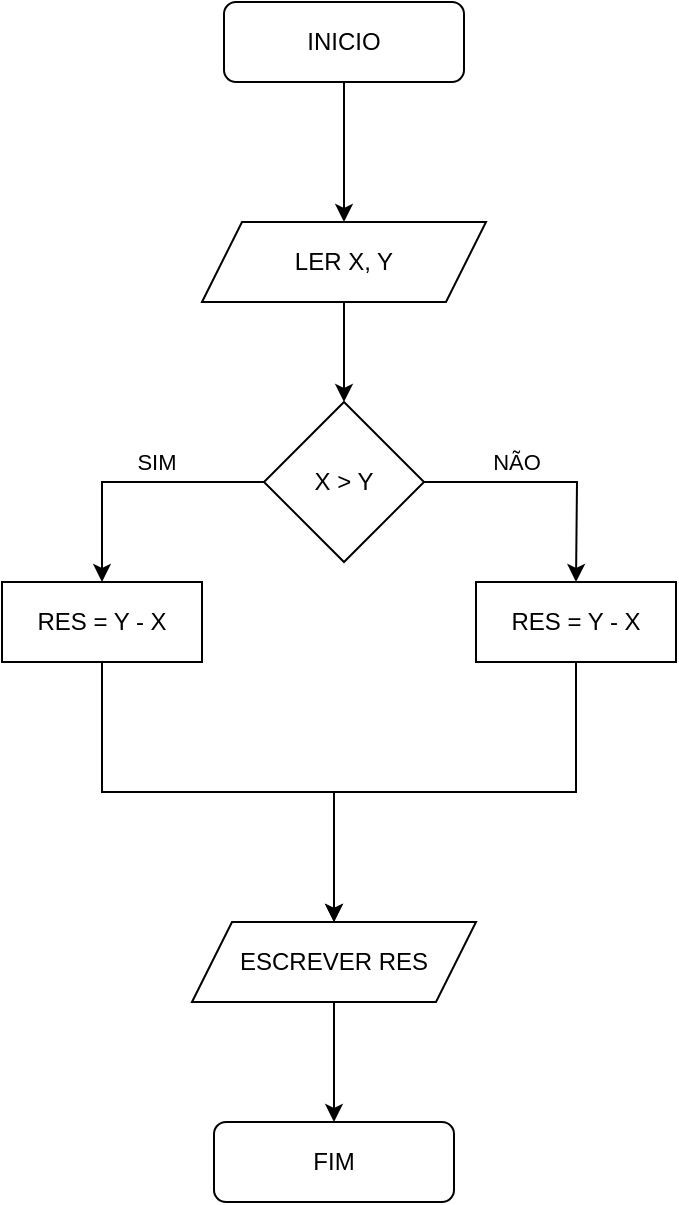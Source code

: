 <mxfile version="22.0.4" type="github">
  <diagram name="Página-1" id="wt1tVjkqUoS34hNePXYx">
    <mxGraphModel dx="1420" dy="776" grid="1" gridSize="10" guides="1" tooltips="1" connect="1" arrows="1" fold="1" page="1" pageScale="1" pageWidth="827" pageHeight="1169" math="0" shadow="0">
      <root>
        <mxCell id="0" />
        <mxCell id="1" parent="0" />
        <mxCell id="4GGyOeaCrHXs-rgbViuF-8" style="edgeStyle=orthogonalEdgeStyle;rounded=0;orthogonalLoop=1;jettySize=auto;html=1;exitX=0.5;exitY=1;exitDx=0;exitDy=0;entryX=0.5;entryY=0;entryDx=0;entryDy=0;" edge="1" parent="1" source="4GGyOeaCrHXs-rgbViuF-2" target="4GGyOeaCrHXs-rgbViuF-4">
          <mxGeometry relative="1" as="geometry" />
        </mxCell>
        <mxCell id="4GGyOeaCrHXs-rgbViuF-2" value="INICIO" style="rounded=1;whiteSpace=wrap;html=1;" vertex="1" parent="1">
          <mxGeometry x="354" y="270" width="120" height="40" as="geometry" />
        </mxCell>
        <mxCell id="4GGyOeaCrHXs-rgbViuF-3" value="FIM" style="rounded=1;whiteSpace=wrap;html=1;" vertex="1" parent="1">
          <mxGeometry x="349" y="830" width="120" height="40" as="geometry" />
        </mxCell>
        <mxCell id="4GGyOeaCrHXs-rgbViuF-14" style="edgeStyle=orthogonalEdgeStyle;rounded=0;orthogonalLoop=1;jettySize=auto;html=1;entryX=0.5;entryY=0;entryDx=0;entryDy=0;" edge="1" parent="1" source="4GGyOeaCrHXs-rgbViuF-4" target="4GGyOeaCrHXs-rgbViuF-12">
          <mxGeometry relative="1" as="geometry" />
        </mxCell>
        <mxCell id="4GGyOeaCrHXs-rgbViuF-4" value="LER X, Y" style="shape=parallelogram;perimeter=parallelogramPerimeter;whiteSpace=wrap;html=1;fixedSize=1;" vertex="1" parent="1">
          <mxGeometry x="343" y="380" width="142" height="40" as="geometry" />
        </mxCell>
        <mxCell id="4GGyOeaCrHXs-rgbViuF-15" style="edgeStyle=orthogonalEdgeStyle;rounded=0;orthogonalLoop=1;jettySize=auto;html=1;" edge="1" parent="1" source="4GGyOeaCrHXs-rgbViuF-12">
          <mxGeometry relative="1" as="geometry">
            <mxPoint x="530" y="560" as="targetPoint" />
          </mxGeometry>
        </mxCell>
        <mxCell id="4GGyOeaCrHXs-rgbViuF-43" value="NÃO" style="edgeLabel;html=1;align=center;verticalAlign=middle;resizable=0;points=[];" vertex="1" connectable="0" parent="4GGyOeaCrHXs-rgbViuF-15">
          <mxGeometry x="-0.304" y="-2" relative="1" as="geometry">
            <mxPoint x="2" y="-12" as="offset" />
          </mxGeometry>
        </mxCell>
        <mxCell id="4GGyOeaCrHXs-rgbViuF-19" style="edgeStyle=orthogonalEdgeStyle;rounded=0;orthogonalLoop=1;jettySize=auto;html=1;entryX=0.5;entryY=0;entryDx=0;entryDy=0;" edge="1" parent="1" source="4GGyOeaCrHXs-rgbViuF-12" target="4GGyOeaCrHXs-rgbViuF-17">
          <mxGeometry relative="1" as="geometry" />
        </mxCell>
        <mxCell id="4GGyOeaCrHXs-rgbViuF-42" value="SIM" style="edgeLabel;html=1;align=center;verticalAlign=middle;resizable=0;points=[];" vertex="1" connectable="0" parent="4GGyOeaCrHXs-rgbViuF-19">
          <mxGeometry x="-0.573" relative="1" as="geometry">
            <mxPoint x="-26" y="-10" as="offset" />
          </mxGeometry>
        </mxCell>
        <mxCell id="4GGyOeaCrHXs-rgbViuF-12" value="X &amp;gt; Y" style="rhombus;whiteSpace=wrap;html=1;" vertex="1" parent="1">
          <mxGeometry x="374" y="470" width="80" height="80" as="geometry" />
        </mxCell>
        <mxCell id="4GGyOeaCrHXs-rgbViuF-41" style="edgeStyle=orthogonalEdgeStyle;rounded=0;orthogonalLoop=1;jettySize=auto;html=1;entryX=0.5;entryY=0;entryDx=0;entryDy=0;" edge="1" parent="1" source="4GGyOeaCrHXs-rgbViuF-16" target="4GGyOeaCrHXs-rgbViuF-24">
          <mxGeometry relative="1" as="geometry" />
        </mxCell>
        <mxCell id="4GGyOeaCrHXs-rgbViuF-16" value="RES = Y - X" style="rounded=0;whiteSpace=wrap;html=1;" vertex="1" parent="1">
          <mxGeometry x="480" y="560" width="100" height="40" as="geometry" />
        </mxCell>
        <mxCell id="4GGyOeaCrHXs-rgbViuF-40" style="edgeStyle=orthogonalEdgeStyle;rounded=0;orthogonalLoop=1;jettySize=auto;html=1;entryX=0.5;entryY=0;entryDx=0;entryDy=0;" edge="1" parent="1" source="4GGyOeaCrHXs-rgbViuF-17" target="4GGyOeaCrHXs-rgbViuF-24">
          <mxGeometry relative="1" as="geometry" />
        </mxCell>
        <mxCell id="4GGyOeaCrHXs-rgbViuF-17" value="RES = Y - X" style="rounded=0;whiteSpace=wrap;html=1;" vertex="1" parent="1">
          <mxGeometry x="243" y="560" width="100" height="40" as="geometry" />
        </mxCell>
        <mxCell id="4GGyOeaCrHXs-rgbViuF-36" style="edgeStyle=orthogonalEdgeStyle;rounded=0;orthogonalLoop=1;jettySize=auto;html=1;entryX=0.5;entryY=0;entryDx=0;entryDy=0;" edge="1" parent="1" source="4GGyOeaCrHXs-rgbViuF-24" target="4GGyOeaCrHXs-rgbViuF-3">
          <mxGeometry relative="1" as="geometry" />
        </mxCell>
        <mxCell id="4GGyOeaCrHXs-rgbViuF-24" value="ESCREVER RES" style="shape=parallelogram;perimeter=parallelogramPerimeter;whiteSpace=wrap;html=1;fixedSize=1;" vertex="1" parent="1">
          <mxGeometry x="338" y="730" width="142" height="40" as="geometry" />
        </mxCell>
      </root>
    </mxGraphModel>
  </diagram>
</mxfile>
